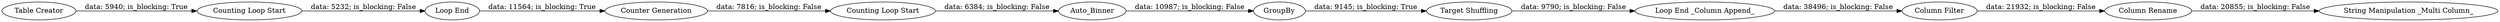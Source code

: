 digraph {
	"-6992972797037967733_79" [label="Loop End _Column Append_"]
	"-6992972797037967733_71" [label="Counting Loop Start"]
	"-6992972797037967733_3" [label="Table Creator"]
	"-6992972797037967733_73" [label=GroupBy]
	"-6992972797037967733_72" [label=Auto_Binner]
	"-6992972797037967733_84" [label="Column Rename"]
	"-6992972797037967733_89" [label="Loop End"]
	"-6992972797037967733_10" [label="Counting Loop Start"]
	"-6992972797037967733_50" [label="String Manipulation _Multi Column_"]
	"-6992972797037967733_75" [label="Column Filter"]
	"-6992972797037967733_57" [label="Target Shuffling"]
	"-6992972797037967733_8" [label="Counter Generation"]
	"-6992972797037967733_57" -> "-6992972797037967733_79" [label="data: 9790; is_blocking: False"]
	"-6992972797037967733_3" -> "-6992972797037967733_10" [label="data: 5940; is_blocking: True"]
	"-6992972797037967733_8" -> "-6992972797037967733_71" [label="data: 7816; is_blocking: False"]
	"-6992972797037967733_71" -> "-6992972797037967733_72" [label="data: 6384; is_blocking: False"]
	"-6992972797037967733_84" -> "-6992972797037967733_50" [label="data: 20855; is_blocking: False"]
	"-6992972797037967733_72" -> "-6992972797037967733_73" [label="data: 10987; is_blocking: False"]
	"-6992972797037967733_73" -> "-6992972797037967733_57" [label="data: 9145; is_blocking: True"]
	"-6992972797037967733_75" -> "-6992972797037967733_84" [label="data: 21932; is_blocking: False"]
	"-6992972797037967733_79" -> "-6992972797037967733_75" [label="data: 38496; is_blocking: False"]
	"-6992972797037967733_89" -> "-6992972797037967733_8" [label="data: 11564; is_blocking: True"]
	"-6992972797037967733_10" -> "-6992972797037967733_89" [label="data: 5232; is_blocking: False"]
	rankdir=LR
}
